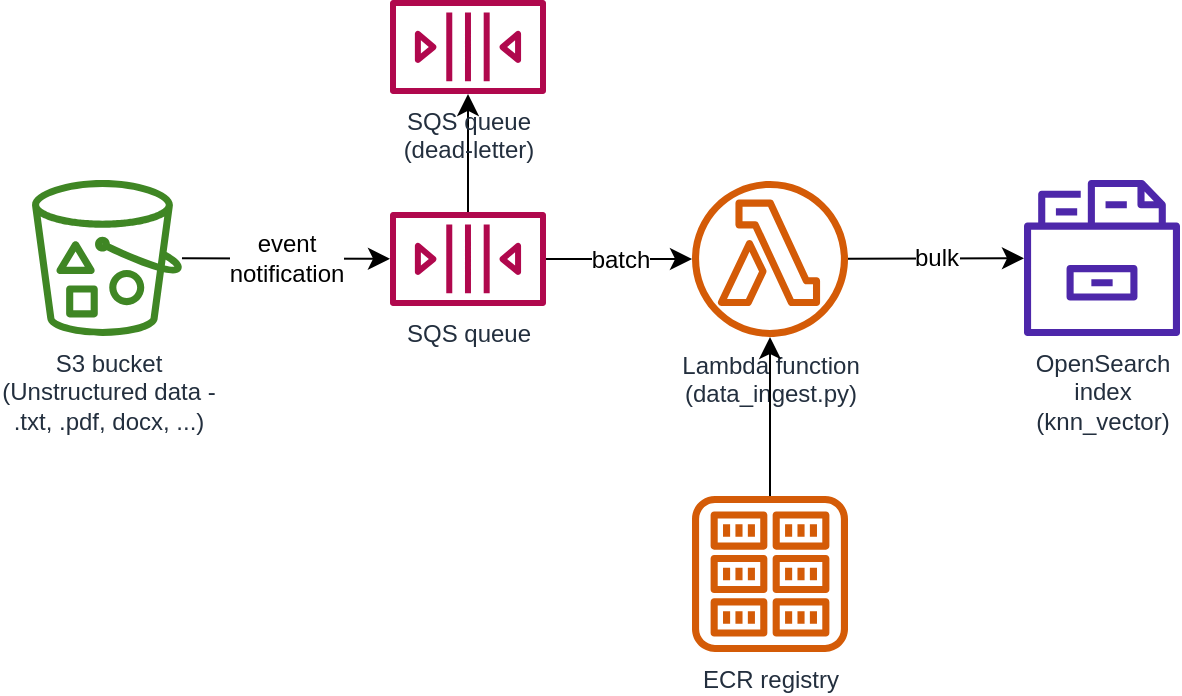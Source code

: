<mxfile version="21.2.1" type="device">
  <diagram id="3kmqmrlrJtR5_gEKRYD9" name="Page-1">
    <mxGraphModel dx="1354" dy="662" grid="0" gridSize="10" guides="1" tooltips="1" connect="1" arrows="1" fold="1" page="0" pageScale="1" pageWidth="1169" pageHeight="827" background="#ffffff" math="0" shadow="0">
      <root>
        <mxCell id="0" />
        <mxCell id="1" parent="0" />
        <mxCell id="U8sh5wIiN62jnsw1Fdoy-3" value="event&lt;br&gt;notification" style="edgeStyle=none;curved=1;rounded=0;orthogonalLoop=1;jettySize=auto;html=1;fontSize=12;startSize=8;endSize=8;" parent="1" source="U8sh5wIiN62jnsw1Fdoy-1" target="U8sh5wIiN62jnsw1Fdoy-2" edge="1">
          <mxGeometry relative="1" as="geometry" />
        </mxCell>
        <mxCell id="U8sh5wIiN62jnsw1Fdoy-1" value="S3 bucket&lt;br&gt;(Unstructured data -&lt;br&gt;.txt, .pdf, docx, ...)" style="sketch=0;outlineConnect=0;fontColor=#232F3E;gradientColor=none;fillColor=#3F8624;strokeColor=none;dashed=0;verticalLabelPosition=bottom;verticalAlign=top;align=center;html=1;fontSize=12;fontStyle=0;aspect=fixed;pointerEvents=1;shape=mxgraph.aws4.bucket_with_objects;" parent="1" vertex="1">
          <mxGeometry x="-157" y="216" width="75" height="78" as="geometry" />
        </mxCell>
        <mxCell id="U8sh5wIiN62jnsw1Fdoy-5" style="edgeStyle=none;curved=1;rounded=0;orthogonalLoop=1;jettySize=auto;html=1;fontSize=12;startSize=8;endSize=8;" parent="1" source="U8sh5wIiN62jnsw1Fdoy-2" target="U8sh5wIiN62jnsw1Fdoy-4" edge="1">
          <mxGeometry relative="1" as="geometry" />
        </mxCell>
        <mxCell id="U8sh5wIiN62jnsw1Fdoy-7" value="batch" style="edgeStyle=none;curved=1;rounded=0;orthogonalLoop=1;jettySize=auto;html=1;fontSize=12;startSize=8;endSize=8;" parent="1" source="U8sh5wIiN62jnsw1Fdoy-2" target="U8sh5wIiN62jnsw1Fdoy-6" edge="1">
          <mxGeometry relative="1" as="geometry" />
        </mxCell>
        <mxCell id="U8sh5wIiN62jnsw1Fdoy-2" value="SQS queue" style="sketch=0;outlineConnect=0;fontColor=#232F3E;gradientColor=none;fillColor=#B0084D;strokeColor=none;dashed=0;verticalLabelPosition=bottom;verticalAlign=top;align=center;html=1;fontSize=12;fontStyle=0;aspect=fixed;pointerEvents=1;shape=mxgraph.aws4.queue;" parent="1" vertex="1">
          <mxGeometry x="22" y="232" width="78" height="47" as="geometry" />
        </mxCell>
        <mxCell id="U8sh5wIiN62jnsw1Fdoy-4" value="SQS queue&lt;br&gt;(dead-letter)" style="sketch=0;outlineConnect=0;fontColor=#232F3E;gradientColor=none;fillColor=#B0084D;strokeColor=none;dashed=0;verticalLabelPosition=bottom;verticalAlign=top;align=center;html=1;fontSize=12;fontStyle=0;aspect=fixed;pointerEvents=1;shape=mxgraph.aws4.queue;" parent="1" vertex="1">
          <mxGeometry x="22" y="126" width="78" height="47" as="geometry" />
        </mxCell>
        <mxCell id="U8sh5wIiN62jnsw1Fdoy-12" value="bulk" style="edgeStyle=none;curved=1;rounded=0;orthogonalLoop=1;jettySize=auto;html=1;fontSize=12;startSize=8;endSize=8;" parent="1" source="U8sh5wIiN62jnsw1Fdoy-6" target="U8sh5wIiN62jnsw1Fdoy-11" edge="1">
          <mxGeometry relative="1" as="geometry" />
        </mxCell>
        <mxCell id="U8sh5wIiN62jnsw1Fdoy-6" value="Lambda function&lt;br&gt;(data_ingest.py)" style="sketch=0;outlineConnect=0;fontColor=#232F3E;gradientColor=none;fillColor=#D45B07;strokeColor=none;dashed=0;verticalLabelPosition=bottom;verticalAlign=top;align=center;html=1;fontSize=12;fontStyle=0;aspect=fixed;pointerEvents=1;shape=mxgraph.aws4.lambda_function;" parent="1" vertex="1">
          <mxGeometry x="173" y="216.5" width="78" height="78" as="geometry" />
        </mxCell>
        <mxCell id="U8sh5wIiN62jnsw1Fdoy-10" style="edgeStyle=none;curved=1;rounded=0;orthogonalLoop=1;jettySize=auto;html=1;fontSize=12;startSize=8;endSize=8;" parent="1" source="U8sh5wIiN62jnsw1Fdoy-9" target="U8sh5wIiN62jnsw1Fdoy-6" edge="1">
          <mxGeometry relative="1" as="geometry" />
        </mxCell>
        <mxCell id="U8sh5wIiN62jnsw1Fdoy-9" value="ECR registry" style="sketch=0;outlineConnect=0;fontColor=#232F3E;gradientColor=none;fillColor=#D45B07;strokeColor=none;dashed=0;verticalLabelPosition=bottom;verticalAlign=top;align=center;html=1;fontSize=12;fontStyle=0;aspect=fixed;pointerEvents=1;shape=mxgraph.aws4.registry;" parent="1" vertex="1">
          <mxGeometry x="173" y="374" width="78" height="78" as="geometry" />
        </mxCell>
        <mxCell id="U8sh5wIiN62jnsw1Fdoy-11" value="OpenSearch&lt;br&gt;index&lt;br&gt;(knn_vector)" style="sketch=0;outlineConnect=0;fontColor=#232F3E;gradientColor=none;fillColor=#4D27AA;strokeColor=none;dashed=0;verticalLabelPosition=bottom;verticalAlign=top;align=center;html=1;fontSize=12;fontStyle=0;aspect=fixed;pointerEvents=1;shape=mxgraph.aws4.opensearch_service_index;" parent="1" vertex="1">
          <mxGeometry x="339" y="216" width="78" height="78" as="geometry" />
        </mxCell>
      </root>
    </mxGraphModel>
  </diagram>
</mxfile>
